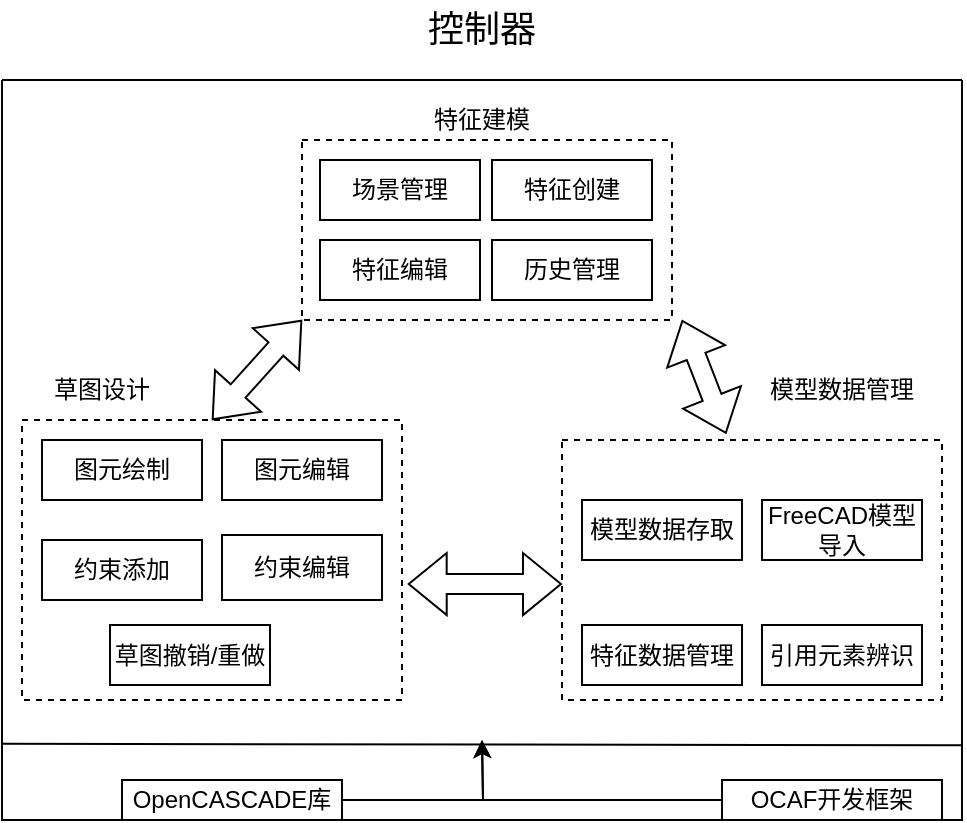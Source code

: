 <mxfile version="23.1.6" type="github">
  <diagram name="第 1 页" id="aFovmZDefZpcK3rY6MG5">
    <mxGraphModel dx="1209" dy="1740" grid="1" gridSize="10" guides="1" tooltips="1" connect="1" arrows="1" fold="1" page="1" pageScale="1" pageWidth="827" pageHeight="1169" math="0" shadow="0">
      <root>
        <mxCell id="0" />
        <mxCell id="1" parent="0" />
        <mxCell id="Ch-OCV6Q0t6kAxiltGTW-313" value="" style="swimlane;startSize=0;" parent="1" vertex="1">
          <mxGeometry x="400" y="-20" width="480" height="370" as="geometry">
            <mxRectangle x="10" y="300" width="50" height="40" as="alternateBounds" />
          </mxGeometry>
        </mxCell>
        <mxCell id="Ch-OCV6Q0t6kAxiltGTW-314" value="" style="rounded=0;whiteSpace=wrap;html=1;dashed=1;" parent="Ch-OCV6Q0t6kAxiltGTW-313" vertex="1">
          <mxGeometry x="150" y="30" width="185" height="90" as="geometry" />
        </mxCell>
        <mxCell id="Ch-OCV6Q0t6kAxiltGTW-315" value="场景管理" style="rounded=0;whiteSpace=wrap;html=1;" parent="Ch-OCV6Q0t6kAxiltGTW-313" vertex="1">
          <mxGeometry x="159" y="40" width="80" height="30" as="geometry" />
        </mxCell>
        <mxCell id="Ch-OCV6Q0t6kAxiltGTW-316" value="历史管理" style="rounded=0;whiteSpace=wrap;html=1;" parent="Ch-OCV6Q0t6kAxiltGTW-313" vertex="1">
          <mxGeometry x="245" y="80" width="80" height="30" as="geometry" />
        </mxCell>
        <mxCell id="Ch-OCV6Q0t6kAxiltGTW-317" value="特征创建" style="rounded=0;whiteSpace=wrap;html=1;" parent="Ch-OCV6Q0t6kAxiltGTW-313" vertex="1">
          <mxGeometry x="245" y="40" width="80" height="30" as="geometry" />
        </mxCell>
        <mxCell id="Ch-OCV6Q0t6kAxiltGTW-318" value="特征编辑" style="rounded=0;whiteSpace=wrap;html=1;" parent="Ch-OCV6Q0t6kAxiltGTW-313" vertex="1">
          <mxGeometry x="159" y="80" width="80" height="30" as="geometry" />
        </mxCell>
        <mxCell id="Ch-OCV6Q0t6kAxiltGTW-319" value="草图设计" style="text;html=1;strokeColor=none;fillColor=none;align=center;verticalAlign=middle;whiteSpace=wrap;rounded=0;" parent="Ch-OCV6Q0t6kAxiltGTW-313" vertex="1">
          <mxGeometry x="20" y="140" width="60" height="30" as="geometry" />
        </mxCell>
        <mxCell id="Ch-OCV6Q0t6kAxiltGTW-320" value="模型数据管理" style="text;html=1;strokeColor=none;fillColor=none;align=center;verticalAlign=middle;whiteSpace=wrap;rounded=0;" parent="Ch-OCV6Q0t6kAxiltGTW-313" vertex="1">
          <mxGeometry x="380" y="140" width="80" height="30" as="geometry" />
        </mxCell>
        <mxCell id="Ch-OCV6Q0t6kAxiltGTW-321" value="特征建模" style="text;html=1;strokeColor=none;fillColor=none;align=center;verticalAlign=middle;whiteSpace=wrap;rounded=0;" parent="Ch-OCV6Q0t6kAxiltGTW-313" vertex="1">
          <mxGeometry x="200" width="80" height="40" as="geometry" />
        </mxCell>
        <mxCell id="Ch-OCV6Q0t6kAxiltGTW-322" value="" style="rounded=0;whiteSpace=wrap;html=1;dashed=1;" parent="Ch-OCV6Q0t6kAxiltGTW-313" vertex="1">
          <mxGeometry x="10" y="170" width="190" height="140" as="geometry" />
        </mxCell>
        <mxCell id="Ch-OCV6Q0t6kAxiltGTW-323" value="图元绘制" style="rounded=0;whiteSpace=wrap;html=1;" parent="Ch-OCV6Q0t6kAxiltGTW-313" vertex="1">
          <mxGeometry x="20" y="180" width="80" height="30" as="geometry" />
        </mxCell>
        <mxCell id="Ch-OCV6Q0t6kAxiltGTW-324" value="图元编辑" style="rounded=0;whiteSpace=wrap;html=1;" parent="Ch-OCV6Q0t6kAxiltGTW-313" vertex="1">
          <mxGeometry x="110" y="180" width="80" height="30" as="geometry" />
        </mxCell>
        <mxCell id="Ch-OCV6Q0t6kAxiltGTW-325" value="约束添加" style="rounded=0;whiteSpace=wrap;html=1;" parent="Ch-OCV6Q0t6kAxiltGTW-313" vertex="1">
          <mxGeometry x="20" y="230" width="80" height="30" as="geometry" />
        </mxCell>
        <mxCell id="Ch-OCV6Q0t6kAxiltGTW-326" value="约束编辑" style="rounded=0;whiteSpace=wrap;html=1;" parent="Ch-OCV6Q0t6kAxiltGTW-313" vertex="1">
          <mxGeometry x="110" y="227.5" width="80" height="32.5" as="geometry" />
        </mxCell>
        <mxCell id="Ch-OCV6Q0t6kAxiltGTW-327" value="草图撤销/重做" style="rounded=0;whiteSpace=wrap;html=1;" parent="Ch-OCV6Q0t6kAxiltGTW-313" vertex="1">
          <mxGeometry x="54" y="272.5" width="80" height="30" as="geometry" />
        </mxCell>
        <mxCell id="Ch-OCV6Q0t6kAxiltGTW-328" value="" style="rounded=0;whiteSpace=wrap;html=1;dashed=1;" parent="Ch-OCV6Q0t6kAxiltGTW-313" vertex="1">
          <mxGeometry x="280" y="180" width="190" height="130" as="geometry" />
        </mxCell>
        <mxCell id="Ch-OCV6Q0t6kAxiltGTW-329" value="模型数据存取" style="rounded=0;whiteSpace=wrap;html=1;" parent="Ch-OCV6Q0t6kAxiltGTW-313" vertex="1">
          <mxGeometry x="290" y="210" width="80" height="30" as="geometry" />
        </mxCell>
        <mxCell id="Ch-OCV6Q0t6kAxiltGTW-330" value="FreeCAD模型导入" style="rounded=0;whiteSpace=wrap;html=1;" parent="Ch-OCV6Q0t6kAxiltGTW-313" vertex="1">
          <mxGeometry x="380" y="210" width="80" height="30" as="geometry" />
        </mxCell>
        <mxCell id="Ch-OCV6Q0t6kAxiltGTW-331" style="edgeStyle=orthogonalEdgeStyle;rounded=0;orthogonalLoop=1;jettySize=auto;html=1;exitX=0.5;exitY=1;exitDx=0;exitDy=0;" parent="Ch-OCV6Q0t6kAxiltGTW-313" source="Ch-OCV6Q0t6kAxiltGTW-324" target="Ch-OCV6Q0t6kAxiltGTW-324" edge="1">
          <mxGeometry relative="1" as="geometry" />
        </mxCell>
        <mxCell id="Ch-OCV6Q0t6kAxiltGTW-332" value="特征数据管理" style="rounded=0;whiteSpace=wrap;html=1;" parent="Ch-OCV6Q0t6kAxiltGTW-313" vertex="1">
          <mxGeometry x="290" y="272.5" width="80" height="30" as="geometry" />
        </mxCell>
        <mxCell id="Ch-OCV6Q0t6kAxiltGTW-333" value="引用元素辨识" style="rounded=0;whiteSpace=wrap;html=1;" parent="Ch-OCV6Q0t6kAxiltGTW-313" vertex="1">
          <mxGeometry x="380" y="272.5" width="80" height="30" as="geometry" />
        </mxCell>
        <mxCell id="Ch-OCV6Q0t6kAxiltGTW-334" style="edgeStyle=orthogonalEdgeStyle;rounded=0;orthogonalLoop=1;jettySize=auto;html=1;" parent="Ch-OCV6Q0t6kAxiltGTW-313" source="Ch-OCV6Q0t6kAxiltGTW-335" edge="1">
          <mxGeometry relative="1" as="geometry">
            <mxPoint x="240" y="330" as="targetPoint" />
          </mxGeometry>
        </mxCell>
        <mxCell id="Ch-OCV6Q0t6kAxiltGTW-335" value="OpenCASCADE库" style="rounded=0;whiteSpace=wrap;html=1;" parent="Ch-OCV6Q0t6kAxiltGTW-313" vertex="1">
          <mxGeometry x="60" y="350" width="110" height="20" as="geometry" />
        </mxCell>
        <mxCell id="Ch-OCV6Q0t6kAxiltGTW-336" style="edgeStyle=orthogonalEdgeStyle;rounded=0;orthogonalLoop=1;jettySize=auto;html=1;" parent="Ch-OCV6Q0t6kAxiltGTW-313" source="Ch-OCV6Q0t6kAxiltGTW-337" edge="1">
          <mxGeometry relative="1" as="geometry">
            <mxPoint x="240" y="330" as="targetPoint" />
          </mxGeometry>
        </mxCell>
        <mxCell id="Ch-OCV6Q0t6kAxiltGTW-337" value="OCAF开发框架" style="rounded=0;whiteSpace=wrap;html=1;" parent="Ch-OCV6Q0t6kAxiltGTW-313" vertex="1">
          <mxGeometry x="360" y="350" width="110" height="20" as="geometry" />
        </mxCell>
        <mxCell id="Ch-OCV6Q0t6kAxiltGTW-338" value="" style="shape=flexArrow;endArrow=classic;startArrow=classic;html=1;rounded=0;exitX=1.015;exitY=0.586;exitDx=0;exitDy=0;exitPerimeter=0;" parent="Ch-OCV6Q0t6kAxiltGTW-313" source="Ch-OCV6Q0t6kAxiltGTW-322" edge="1">
          <mxGeometry width="100" height="100" relative="1" as="geometry">
            <mxPoint x="200" y="250" as="sourcePoint" />
            <mxPoint x="280" y="252" as="targetPoint" />
          </mxGeometry>
        </mxCell>
        <mxCell id="Ch-OCV6Q0t6kAxiltGTW-339" value="" style="shape=flexArrow;endArrow=classic;startArrow=classic;html=1;rounded=0;exitX=0.432;exitY=-0.024;exitDx=0;exitDy=0;exitPerimeter=0;" parent="Ch-OCV6Q0t6kAxiltGTW-313" source="Ch-OCV6Q0t6kAxiltGTW-328" edge="1">
          <mxGeometry width="100" height="100" relative="1" as="geometry">
            <mxPoint x="340" y="170" as="sourcePoint" />
            <mxPoint x="340" y="120" as="targetPoint" />
          </mxGeometry>
        </mxCell>
        <mxCell id="Ch-OCV6Q0t6kAxiltGTW-340" value="" style="shape=flexArrow;endArrow=classic;startArrow=classic;html=1;rounded=0;exitX=0.5;exitY=0;exitDx=0;exitDy=0;entryX=0;entryY=1;entryDx=0;entryDy=0;" parent="Ch-OCV6Q0t6kAxiltGTW-313" source="Ch-OCV6Q0t6kAxiltGTW-322" target="Ch-OCV6Q0t6kAxiltGTW-314" edge="1">
          <mxGeometry width="100" height="100" relative="1" as="geometry">
            <mxPoint x="20" y="190" as="sourcePoint" />
            <mxPoint x="120" y="90" as="targetPoint" />
          </mxGeometry>
        </mxCell>
        <mxCell id="Ch-OCV6Q0t6kAxiltGTW-341" value="&lt;font style=&quot;font-size: 18px;&quot;&gt;控制器&lt;/font&gt;" style="text;html=1;strokeColor=none;fillColor=none;align=center;verticalAlign=middle;whiteSpace=wrap;rounded=0;" parent="1" vertex="1">
          <mxGeometry x="610" y="-60" width="60" height="30" as="geometry" />
        </mxCell>
        <mxCell id="Ch-OCV6Q0t6kAxiltGTW-342" value="" style="endArrow=none;html=1;rounded=0;exitX=0;exitY=0.897;exitDx=0;exitDy=0;exitPerimeter=0;entryX=0.999;entryY=0.899;entryDx=0;entryDy=0;entryPerimeter=0;" parent="1" source="Ch-OCV6Q0t6kAxiltGTW-313" target="Ch-OCV6Q0t6kAxiltGTW-313" edge="1">
          <mxGeometry width="50" height="50" relative="1" as="geometry">
            <mxPoint x="400" y="309" as="sourcePoint" />
            <mxPoint x="870" y="310" as="targetPoint" />
          </mxGeometry>
        </mxCell>
      </root>
    </mxGraphModel>
  </diagram>
</mxfile>
